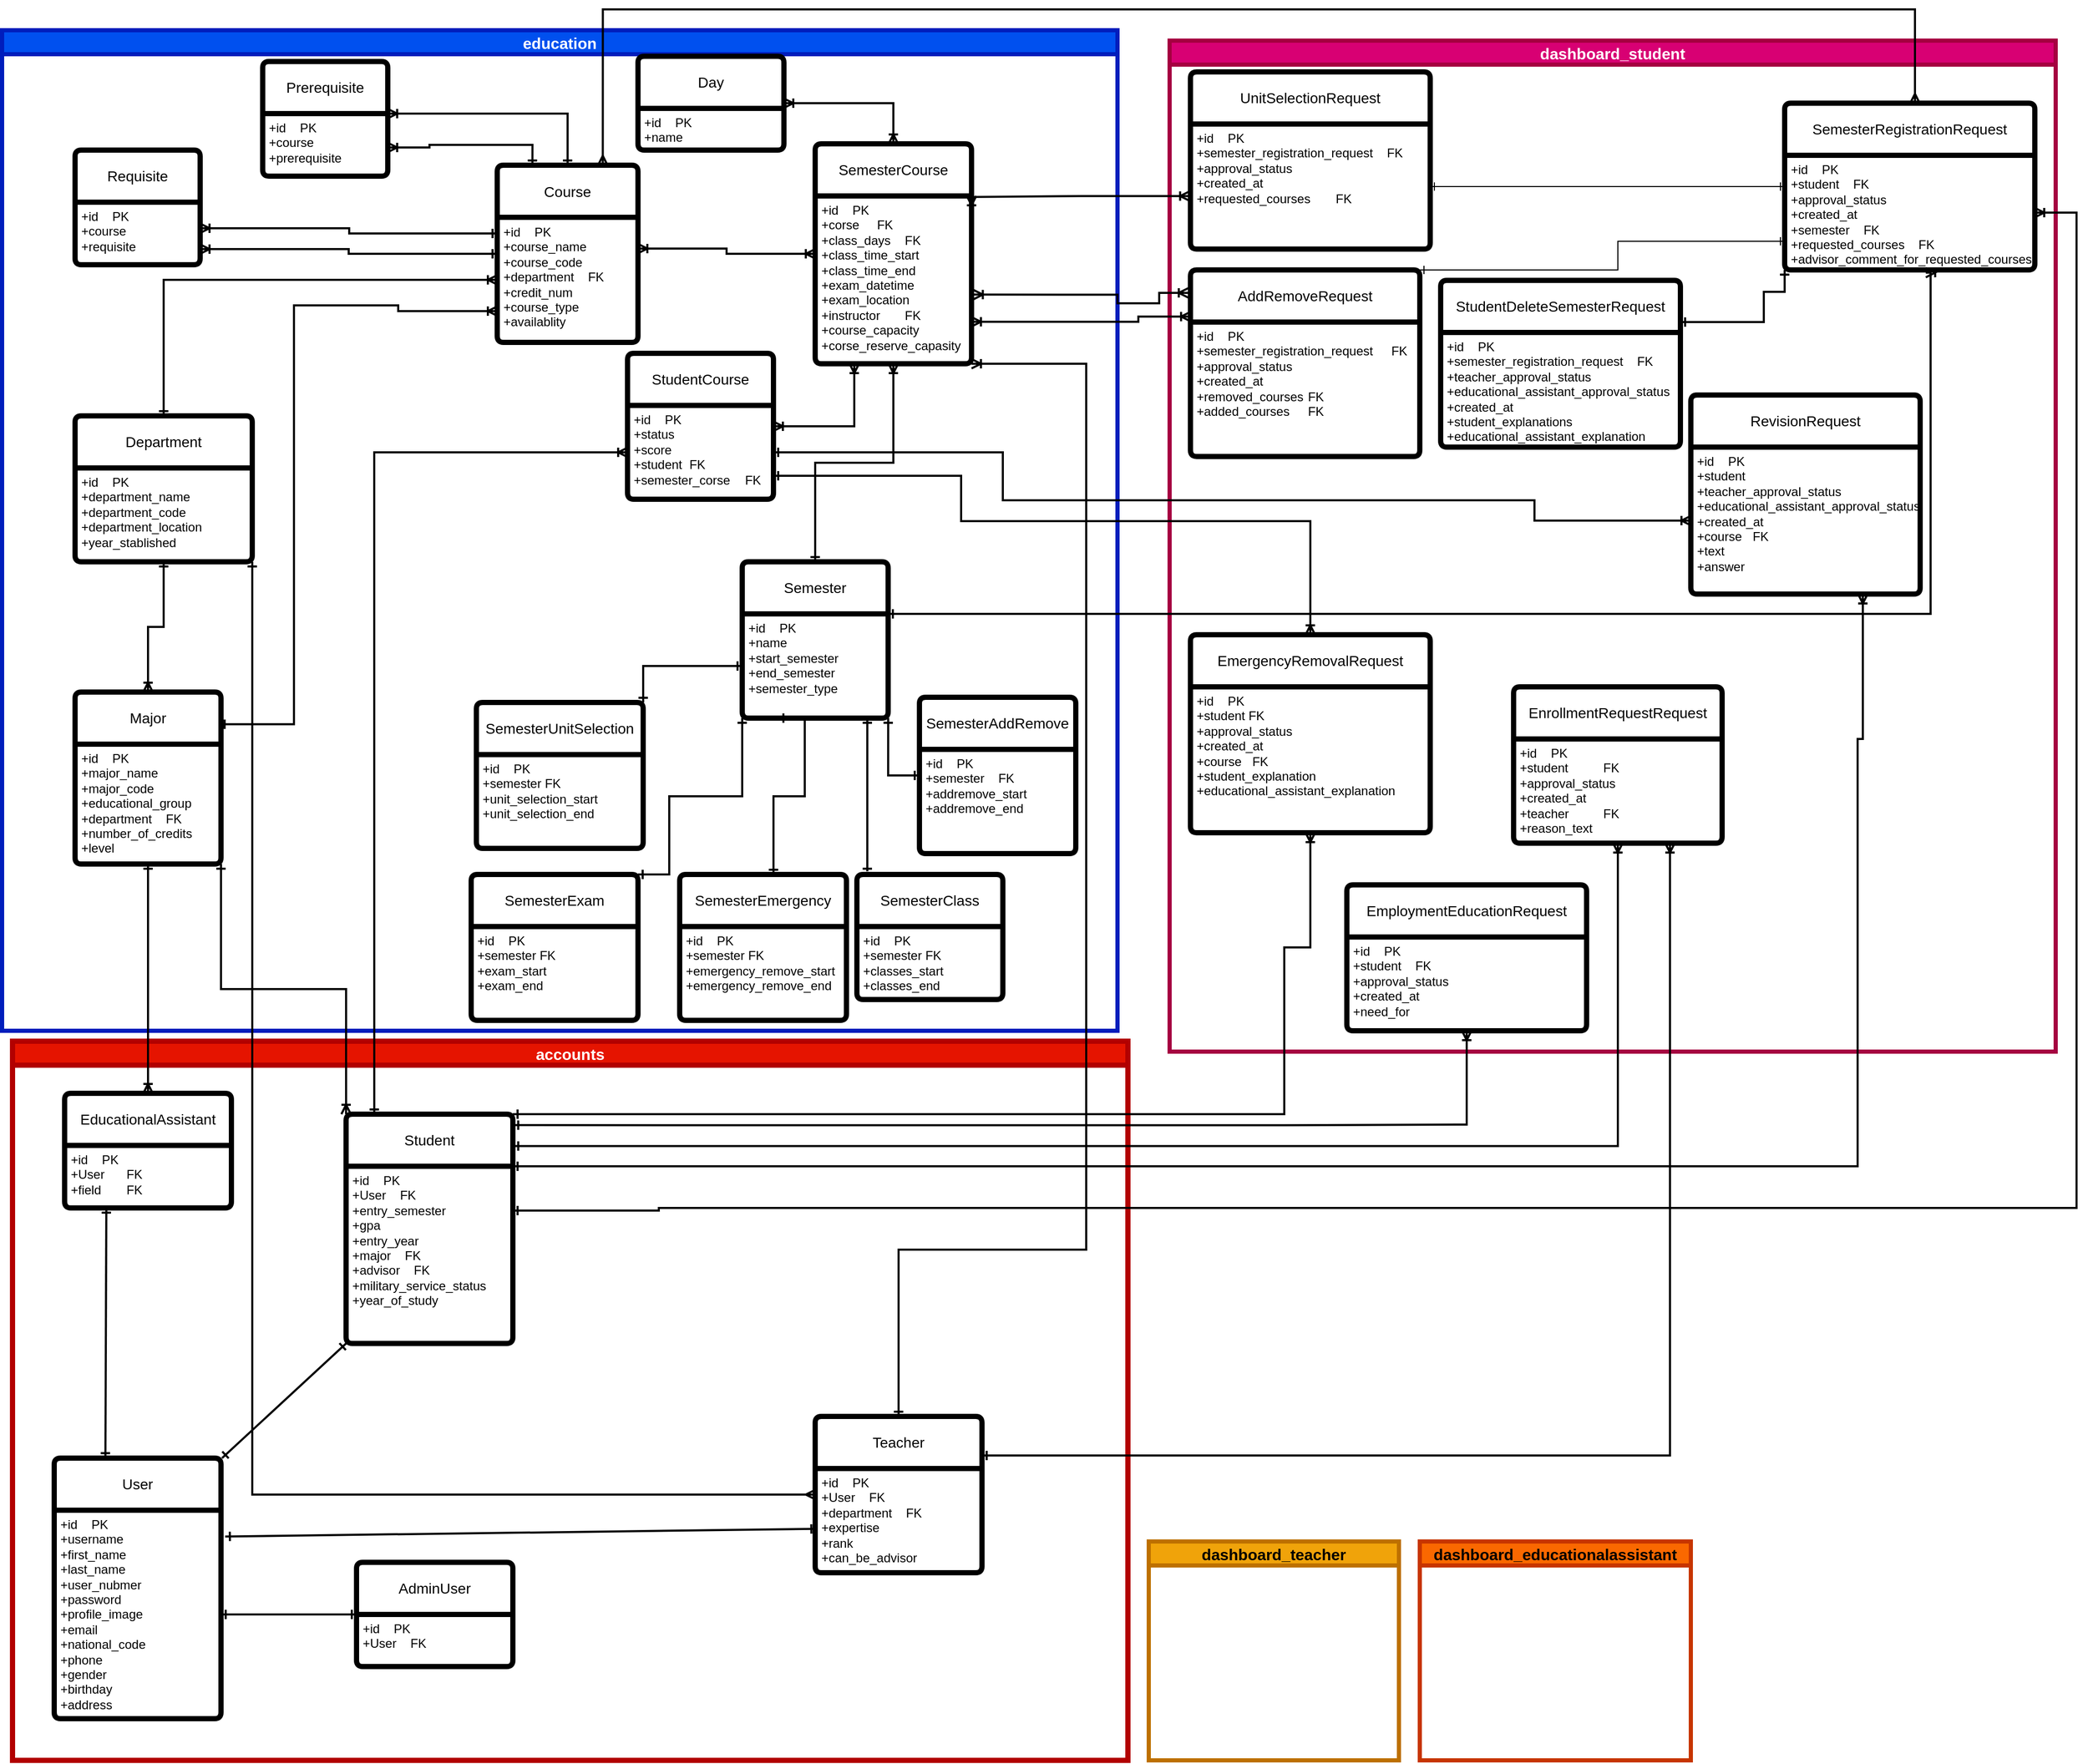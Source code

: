 <mxfile version="21.6.5" type="device">
  <diagram id="R2lEEEUBdFMjLlhIrx00" name="Page-1">
    <mxGraphModel dx="7497" dy="4589" grid="1" gridSize="10" guides="1" tooltips="1" connect="1" arrows="1" fold="1" page="1" pageScale="1" pageWidth="850" pageHeight="1100" math="0" shadow="0" extFonts="Permanent Marker^https://fonts.googleapis.com/css?family=Permanent+Marker">
      <root>
        <mxCell id="0" />
        <mxCell id="1" parent="0" />
        <mxCell id="5oa_fcb0ho_d2O8hQgDl-99" value="education" style="swimlane;whiteSpace=wrap;html=1;fontSize=15;fillColor=#0050ef;fillStyle=solid;glass=0;rounded=0;strokeWidth=4;fontColor=#ffffff;strokeColor=#001DBC;" parent="1" vertex="1">
          <mxGeometry x="-3380" y="-2160" width="1070" height="960" as="geometry" />
        </mxCell>
        <mxCell id="5oa_fcb0ho_d2O8hQgDl-100" value="Major" style="swimlane;childLayout=stackLayout;horizontal=1;startSize=50;horizontalStack=0;rounded=1;fontSize=14;fontStyle=0;strokeWidth=5;resizeParent=0;resizeLast=1;shadow=0;dashed=0;align=center;arcSize=4;whiteSpace=wrap;html=1;" parent="5oa_fcb0ho_d2O8hQgDl-99" vertex="1">
          <mxGeometry x="70" y="635" width="140" height="165" as="geometry" />
        </mxCell>
        <mxCell id="5oa_fcb0ho_d2O8hQgDl-101" value="+id&lt;span style=&quot;&quot;&gt;&lt;span style=&quot;&quot;&gt;&amp;nbsp;&amp;nbsp;&amp;nbsp;&amp;nbsp;&lt;/span&gt;&lt;/span&gt;PK&lt;br&gt;+major_name&lt;br&gt;+major_code&lt;br&gt;+educational_group&lt;br&gt;+department&lt;span style=&quot;&quot;&gt;&lt;span style=&quot;&quot;&gt;&amp;nbsp;&amp;nbsp;&amp;nbsp;&amp;nbsp;&lt;/span&gt;&lt;/span&gt;FK&lt;br&gt;+number_of_credits&lt;br&gt;+level" style="align=left;strokeColor=none;fillColor=none;spacingLeft=4;fontSize=12;verticalAlign=top;resizable=0;rotatable=0;part=1;html=1;" parent="5oa_fcb0ho_d2O8hQgDl-100" vertex="1">
          <mxGeometry y="50" width="140" height="115" as="geometry" />
        </mxCell>
        <mxCell id="5oa_fcb0ho_d2O8hQgDl-102" value="Department" style="swimlane;childLayout=stackLayout;horizontal=1;startSize=50;horizontalStack=0;rounded=1;fontSize=14;fontStyle=0;strokeWidth=5;resizeParent=0;resizeLast=1;shadow=0;dashed=0;align=center;arcSize=4;whiteSpace=wrap;html=1;" parent="5oa_fcb0ho_d2O8hQgDl-99" vertex="1">
          <mxGeometry x="70" y="370" width="170" height="140" as="geometry" />
        </mxCell>
        <mxCell id="5oa_fcb0ho_d2O8hQgDl-103" value="+id&lt;span style=&quot;&quot;&gt;&lt;span style=&quot;&quot;&gt;&amp;nbsp;&amp;nbsp;&amp;nbsp;&amp;nbsp;&lt;/span&gt;&lt;/span&gt;PK&lt;br&gt;+department_name&lt;br&gt;+department_code&lt;br&gt;+department_location&lt;br&gt;+year_stablished" style="align=left;strokeColor=none;fillColor=none;spacingLeft=4;fontSize=12;verticalAlign=top;resizable=0;rotatable=0;part=1;html=1;" parent="5oa_fcb0ho_d2O8hQgDl-102" vertex="1">
          <mxGeometry y="50" width="170" height="90" as="geometry" />
        </mxCell>
        <mxCell id="5oa_fcb0ho_d2O8hQgDl-104" style="edgeStyle=orthogonalEdgeStyle;rounded=0;orthogonalLoop=1;jettySize=auto;html=1;startArrow=ERone;startFill=0;endArrow=ERone;endFill=0;entryX=1;entryY=0;entryDx=0;entryDy=0;strokeWidth=2;" parent="5oa_fcb0ho_d2O8hQgDl-99" source="5oa_fcb0ho_d2O8hQgDl-105" target="5oa_fcb0ho_d2O8hQgDl-115" edge="1">
          <mxGeometry relative="1" as="geometry">
            <Array as="points">
              <mxPoint x="615" y="610" />
            </Array>
          </mxGeometry>
        </mxCell>
        <mxCell id="5oa_fcb0ho_d2O8hQgDl-105" value="Semester" style="swimlane;childLayout=stackLayout;horizontal=1;startSize=50;horizontalStack=0;rounded=1;fontSize=14;fontStyle=0;strokeWidth=5;resizeParent=0;resizeLast=1;shadow=0;dashed=0;align=center;arcSize=4;whiteSpace=wrap;html=1;" parent="5oa_fcb0ho_d2O8hQgDl-99" vertex="1">
          <mxGeometry x="710" y="510" width="140" height="150" as="geometry" />
        </mxCell>
        <mxCell id="5oa_fcb0ho_d2O8hQgDl-106" value="+id&lt;span style=&quot;&quot;&gt;&lt;span style=&quot;&quot;&gt;&amp;nbsp;&amp;nbsp;&amp;nbsp;&amp;nbsp;&lt;/span&gt;&lt;/span&gt;PK&lt;br&gt;+name&lt;br&gt;+start_semester&lt;br&gt;+end_semester&lt;br&gt;+semester_type" style="align=left;strokeColor=none;fillColor=none;spacingLeft=4;fontSize=12;verticalAlign=top;resizable=0;rotatable=0;part=1;html=1;" parent="5oa_fcb0ho_d2O8hQgDl-105" vertex="1">
          <mxGeometry y="50" width="140" height="100" as="geometry" />
        </mxCell>
        <mxCell id="5oa_fcb0ho_d2O8hQgDl-107" value="SemesterAddRemove" style="swimlane;childLayout=stackLayout;horizontal=1;startSize=50;horizontalStack=0;rounded=1;fontSize=14;fontStyle=0;strokeWidth=5;resizeParent=0;resizeLast=1;shadow=0;dashed=0;align=center;arcSize=4;whiteSpace=wrap;html=1;" parent="5oa_fcb0ho_d2O8hQgDl-99" vertex="1">
          <mxGeometry x="880" y="640" width="150" height="150" as="geometry" />
        </mxCell>
        <mxCell id="5oa_fcb0ho_d2O8hQgDl-108" value="+id&lt;span style=&quot;&quot;&gt;&lt;span style=&quot;&quot;&gt;&amp;nbsp;&amp;nbsp;&amp;nbsp;&amp;nbsp;&lt;/span&gt;&lt;/span&gt;PK&lt;br&gt;+semester&lt;span style=&quot;&quot;&gt;&lt;span style=&quot;white-space: pre;&quot;&gt;&amp;nbsp;&amp;nbsp;&amp;nbsp;&amp;nbsp;&lt;/span&gt;&lt;/span&gt;FK&lt;br&gt;+addremove_start&lt;br&gt;+addremove_end" style="align=left;strokeColor=none;fillColor=none;spacingLeft=4;fontSize=12;verticalAlign=top;resizable=0;rotatable=0;part=1;html=1;" parent="5oa_fcb0ho_d2O8hQgDl-107" vertex="1">
          <mxGeometry y="50" width="150" height="100" as="geometry" />
        </mxCell>
        <mxCell id="5oa_fcb0ho_d2O8hQgDl-109" value="SemesterClass" style="swimlane;childLayout=stackLayout;horizontal=1;startSize=50;horizontalStack=0;rounded=1;fontSize=14;fontStyle=0;strokeWidth=5;resizeParent=0;resizeLast=1;shadow=0;dashed=0;align=center;arcSize=4;whiteSpace=wrap;html=1;" parent="5oa_fcb0ho_d2O8hQgDl-99" vertex="1">
          <mxGeometry x="820" y="810" width="140" height="120" as="geometry" />
        </mxCell>
        <mxCell id="5oa_fcb0ho_d2O8hQgDl-110" value="+id&lt;span style=&quot;&quot;&gt;&lt;span style=&quot;&quot;&gt;&amp;nbsp;&amp;nbsp;&amp;nbsp;&amp;nbsp;&lt;/span&gt;&lt;/span&gt;PK&lt;br&gt;+semester&#x9;FK&lt;br&gt;+classes_start&lt;br&gt;+classes_end&lt;br&gt;" style="align=left;strokeColor=none;fillColor=none;spacingLeft=4;fontSize=12;verticalAlign=top;resizable=0;rotatable=0;part=1;html=1;" parent="5oa_fcb0ho_d2O8hQgDl-109" vertex="1">
          <mxGeometry y="50" width="140" height="70" as="geometry" />
        </mxCell>
        <mxCell id="5oa_fcb0ho_d2O8hQgDl-111" value="SemesterEmergency" style="swimlane;childLayout=stackLayout;horizontal=1;startSize=50;horizontalStack=0;rounded=1;fontSize=14;fontStyle=0;strokeWidth=5;resizeParent=0;resizeLast=1;shadow=0;dashed=0;align=center;arcSize=4;whiteSpace=wrap;html=1;" parent="5oa_fcb0ho_d2O8hQgDl-99" vertex="1">
          <mxGeometry x="650" y="810" width="160" height="140" as="geometry" />
        </mxCell>
        <mxCell id="5oa_fcb0ho_d2O8hQgDl-112" value="+id&lt;span style=&quot;&quot;&gt;&lt;span style=&quot;&quot;&gt;&amp;nbsp;&amp;nbsp;&amp;nbsp;&amp;nbsp;&lt;/span&gt;&lt;/span&gt;PK&lt;br&gt;+semester&#x9;FK&lt;br&gt;+emergency_remove_start&lt;br&gt;+emergency_remove_end" style="align=left;strokeColor=none;fillColor=none;spacingLeft=4;fontSize=12;verticalAlign=top;resizable=0;rotatable=0;part=1;html=1;" parent="5oa_fcb0ho_d2O8hQgDl-111" vertex="1">
          <mxGeometry y="50" width="160" height="90" as="geometry" />
        </mxCell>
        <mxCell id="5oa_fcb0ho_d2O8hQgDl-113" value="SemesterExam" style="swimlane;childLayout=stackLayout;horizontal=1;startSize=50;horizontalStack=0;rounded=1;fontSize=14;fontStyle=0;strokeWidth=5;resizeParent=0;resizeLast=1;shadow=0;dashed=0;align=center;arcSize=4;whiteSpace=wrap;html=1;" parent="5oa_fcb0ho_d2O8hQgDl-99" vertex="1">
          <mxGeometry x="450" y="810" width="160" height="140" as="geometry" />
        </mxCell>
        <mxCell id="5oa_fcb0ho_d2O8hQgDl-114" value="+id&lt;span style=&quot;&quot;&gt;&lt;span style=&quot;&quot;&gt;&amp;nbsp;&amp;nbsp;&amp;nbsp;&amp;nbsp;&lt;/span&gt;&lt;/span&gt;PK&lt;br&gt;+semester&#x9;FK&lt;br&gt;+exam_start&lt;br&gt;+exam_end" style="align=left;strokeColor=none;fillColor=none;spacingLeft=4;fontSize=12;verticalAlign=top;resizable=0;rotatable=0;part=1;html=1;" parent="5oa_fcb0ho_d2O8hQgDl-113" vertex="1">
          <mxGeometry y="50" width="160" height="90" as="geometry" />
        </mxCell>
        <mxCell id="5oa_fcb0ho_d2O8hQgDl-115" value="SemesterUnitSelection" style="swimlane;childLayout=stackLayout;horizontal=1;startSize=50;horizontalStack=0;rounded=1;fontSize=14;fontStyle=0;strokeWidth=5;resizeParent=0;resizeLast=1;shadow=0;dashed=0;align=center;arcSize=4;whiteSpace=wrap;html=1;" parent="5oa_fcb0ho_d2O8hQgDl-99" vertex="1">
          <mxGeometry x="455" y="645" width="160" height="140" as="geometry" />
        </mxCell>
        <mxCell id="5oa_fcb0ho_d2O8hQgDl-116" value="+id&lt;span style=&quot;&quot;&gt;&lt;span style=&quot;&quot;&gt;&amp;nbsp;&amp;nbsp;&amp;nbsp;&amp;nbsp;&lt;/span&gt;&lt;/span&gt;PK&lt;br&gt;+semester&#x9;FK&lt;br&gt;+unit_selection_start&lt;br&gt;+unit_selection_end" style="align=left;strokeColor=none;fillColor=none;spacingLeft=4;fontSize=12;verticalAlign=top;resizable=0;rotatable=0;part=1;html=1;" parent="5oa_fcb0ho_d2O8hQgDl-115" vertex="1">
          <mxGeometry y="50" width="160" height="90" as="geometry" />
        </mxCell>
        <mxCell id="5oa_fcb0ho_d2O8hQgDl-117" style="edgeStyle=orthogonalEdgeStyle;rounded=0;orthogonalLoop=1;jettySize=auto;html=1;startArrow=ERone;startFill=0;endArrow=ERone;endFill=0;exitX=0;exitY=1;exitDx=0;exitDy=0;entryX=1;entryY=0;entryDx=0;entryDy=0;strokeWidth=2;" parent="5oa_fcb0ho_d2O8hQgDl-99" source="5oa_fcb0ho_d2O8hQgDl-106" target="5oa_fcb0ho_d2O8hQgDl-113" edge="1">
          <mxGeometry relative="1" as="geometry">
            <mxPoint x="755" y="670" as="sourcePoint" />
            <mxPoint x="660" y="800" as="targetPoint" />
            <Array as="points">
              <mxPoint x="710" y="735" />
              <mxPoint x="640" y="735" />
              <mxPoint x="640" y="810" />
            </Array>
          </mxGeometry>
        </mxCell>
        <mxCell id="5oa_fcb0ho_d2O8hQgDl-118" style="edgeStyle=orthogonalEdgeStyle;rounded=0;orthogonalLoop=1;jettySize=auto;html=1;startArrow=ERone;startFill=0;endArrow=ERone;endFill=0;exitX=0.25;exitY=1;exitDx=0;exitDy=0;strokeWidth=2;" parent="5oa_fcb0ho_d2O8hQgDl-99" source="5oa_fcb0ho_d2O8hQgDl-106" target="5oa_fcb0ho_d2O8hQgDl-111" edge="1">
          <mxGeometry relative="1" as="geometry">
            <mxPoint x="770" y="660" as="sourcePoint" />
            <mxPoint x="730" y="800" as="targetPoint" />
            <Array as="points">
              <mxPoint x="770" y="660" />
              <mxPoint x="770" y="735" />
              <mxPoint x="740" y="735" />
            </Array>
          </mxGeometry>
        </mxCell>
        <mxCell id="5oa_fcb0ho_d2O8hQgDl-119" style="edgeStyle=orthogonalEdgeStyle;rounded=0;orthogonalLoop=1;jettySize=auto;html=1;startArrow=ERone;startFill=0;endArrow=ERone;endFill=0;strokeWidth=2;" parent="5oa_fcb0ho_d2O8hQgDl-99" edge="1">
          <mxGeometry relative="1" as="geometry">
            <mxPoint x="830" y="660" as="sourcePoint" />
            <mxPoint x="830" y="800" as="targetPoint" />
            <Array as="points">
              <mxPoint x="830" y="807" />
            </Array>
          </mxGeometry>
        </mxCell>
        <mxCell id="5oa_fcb0ho_d2O8hQgDl-120" style="edgeStyle=orthogonalEdgeStyle;rounded=0;orthogonalLoop=1;jettySize=auto;html=1;startArrow=ERone;startFill=0;endArrow=ERone;endFill=0;entryX=0;entryY=0.5;entryDx=0;entryDy=0;strokeWidth=2;" parent="5oa_fcb0ho_d2O8hQgDl-99" target="5oa_fcb0ho_d2O8hQgDl-107" edge="1">
          <mxGeometry relative="1" as="geometry">
            <mxPoint x="850.04" y="660" as="sourcePoint" />
            <mxPoint x="850.04" y="800" as="targetPoint" />
            <Array as="points">
              <mxPoint x="850" y="715" />
            </Array>
          </mxGeometry>
        </mxCell>
        <mxCell id="5oa_fcb0ho_d2O8hQgDl-121" value="Course" style="swimlane;childLayout=stackLayout;horizontal=1;startSize=50;horizontalStack=0;rounded=1;fontSize=14;fontStyle=0;strokeWidth=5;resizeParent=0;resizeLast=1;shadow=0;dashed=0;align=center;arcSize=4;whiteSpace=wrap;html=1;" parent="5oa_fcb0ho_d2O8hQgDl-99" vertex="1">
          <mxGeometry x="475" y="129.5" width="135" height="170" as="geometry" />
        </mxCell>
        <mxCell id="5oa_fcb0ho_d2O8hQgDl-122" value="+id&lt;span style=&quot;&quot;&gt;&lt;span style=&quot;&quot;&gt;&amp;nbsp;&amp;nbsp;&amp;nbsp;&amp;nbsp;&lt;/span&gt;&lt;/span&gt;PK&lt;br&gt;+course_name&lt;br&gt;+course_code&lt;br&gt;+department&lt;span style=&quot;&quot;&gt;&lt;span style=&quot;&quot;&gt;&amp;nbsp;&amp;nbsp;&amp;nbsp;&amp;nbsp;&lt;/span&gt;&lt;/span&gt;FK&lt;br&gt;+credit_num&lt;br&gt;+course_type&lt;br&gt;+availablity" style="align=left;strokeColor=none;fillColor=none;spacingLeft=4;fontSize=12;verticalAlign=top;resizable=0;rotatable=0;part=1;html=1;" parent="5oa_fcb0ho_d2O8hQgDl-121" vertex="1">
          <mxGeometry y="50" width="135" height="120" as="geometry" />
        </mxCell>
        <mxCell id="5oa_fcb0ho_d2O8hQgDl-123" value="SemesterCourse" style="swimlane;childLayout=stackLayout;horizontal=1;startSize=50;horizontalStack=0;rounded=1;fontSize=14;fontStyle=0;strokeWidth=5;resizeParent=0;resizeLast=1;shadow=0;dashed=0;align=center;arcSize=4;whiteSpace=wrap;html=1;" parent="5oa_fcb0ho_d2O8hQgDl-99" vertex="1">
          <mxGeometry x="780" y="109" width="150" height="211" as="geometry" />
        </mxCell>
        <mxCell id="5oa_fcb0ho_d2O8hQgDl-124" value="+id&lt;span style=&quot;&quot;&gt;&lt;span style=&quot;&quot;&gt;&amp;nbsp;&amp;nbsp;&amp;nbsp;&amp;nbsp;&lt;/span&gt;&lt;/span&gt;PK&lt;br&gt;+corse&lt;span style=&quot;white-space: pre;&quot;&gt;&#x9;&lt;/span&gt;FK&lt;br&gt;+class_days&lt;span style=&quot;white-space: pre;&quot;&gt;&#x9;&lt;/span&gt;FK&lt;br&gt;+class_time_start&lt;br&gt;+class_time_end&lt;br&gt;+exam_datetime&lt;br&gt;+exam_location&lt;br&gt;+instructor&lt;span style=&quot;white-space: pre;&quot;&gt;&#x9;&lt;/span&gt;FK&lt;br&gt;+course_capacity&lt;br&gt;+corse_reserve_capasity" style="align=left;strokeColor=none;fillColor=none;spacingLeft=4;fontSize=12;verticalAlign=top;resizable=0;rotatable=0;part=1;html=1;" parent="5oa_fcb0ho_d2O8hQgDl-123" vertex="1">
          <mxGeometry y="50" width="150" height="161" as="geometry" />
        </mxCell>
        <mxCell id="5oa_fcb0ho_d2O8hQgDl-125" style="edgeStyle=orthogonalEdgeStyle;rounded=0;orthogonalLoop=1;jettySize=auto;html=1;entryX=0.25;entryY=1;entryDx=0;entryDy=0;strokeWidth=2;startArrow=ERoneToMany;startFill=0;endArrow=ERoneToMany;endFill=0;" parent="5oa_fcb0ho_d2O8hQgDl-99" source="5oa_fcb0ho_d2O8hQgDl-126" target="5oa_fcb0ho_d2O8hQgDl-124" edge="1">
          <mxGeometry relative="1" as="geometry" />
        </mxCell>
        <mxCell id="5oa_fcb0ho_d2O8hQgDl-126" value="StudentCourse" style="swimlane;childLayout=stackLayout;horizontal=1;startSize=50;horizontalStack=0;rounded=1;fontSize=14;fontStyle=0;strokeWidth=5;resizeParent=0;resizeLast=1;shadow=0;dashed=0;align=center;arcSize=4;whiteSpace=wrap;html=1;" parent="5oa_fcb0ho_d2O8hQgDl-99" vertex="1">
          <mxGeometry x="600" y="310" width="140" height="140" as="geometry" />
        </mxCell>
        <mxCell id="5oa_fcb0ho_d2O8hQgDl-127" value="+id&lt;span style=&quot;&quot;&gt;&lt;span style=&quot;&quot;&gt;&amp;nbsp;&amp;nbsp;&amp;nbsp;&amp;nbsp;&lt;/span&gt;&lt;/span&gt;PK&lt;br&gt;+status&lt;br&gt;+score&lt;br&gt;+student&lt;span style=&quot;white-space: pre;&quot;&gt;&#x9;&lt;/span&gt;FK&lt;br&gt;+semester_corse&lt;span style=&quot;white-space: pre;&quot;&gt;&#x9;&lt;/span&gt;FK" style="align=left;strokeColor=none;fillColor=none;spacingLeft=4;fontSize=12;verticalAlign=top;resizable=0;rotatable=0;part=1;html=1;" parent="5oa_fcb0ho_d2O8hQgDl-126" vertex="1">
          <mxGeometry y="50" width="140" height="90" as="geometry" />
        </mxCell>
        <mxCell id="5oa_fcb0ho_d2O8hQgDl-128" style="edgeStyle=orthogonalEdgeStyle;rounded=0;orthogonalLoop=1;jettySize=auto;html=1;entryX=0.5;entryY=0;entryDx=0;entryDy=0;startArrow=ERone;startFill=0;endArrow=ERoneToMany;endFill=0;strokeWidth=2;exitX=0.5;exitY=1;exitDx=0;exitDy=0;" parent="5oa_fcb0ho_d2O8hQgDl-99" source="5oa_fcb0ho_d2O8hQgDl-103" target="5oa_fcb0ho_d2O8hQgDl-100" edge="1">
          <mxGeometry relative="1" as="geometry">
            <mxPoint x="130" y="510" as="sourcePoint" />
          </mxGeometry>
        </mxCell>
        <mxCell id="5oa_fcb0ho_d2O8hQgDl-129" style="edgeStyle=orthogonalEdgeStyle;rounded=0;orthogonalLoop=1;jettySize=auto;html=1;entryX=0;entryY=0.5;entryDx=0;entryDy=0;strokeWidth=2;startArrow=ERoneToMany;startFill=0;endArrow=ERoneToMany;endFill=0;exitX=1;exitY=0.25;exitDx=0;exitDy=0;" parent="5oa_fcb0ho_d2O8hQgDl-99" source="5oa_fcb0ho_d2O8hQgDl-122" target="5oa_fcb0ho_d2O8hQgDl-123" edge="1">
          <mxGeometry relative="1" as="geometry">
            <mxPoint x="655" y="215.5" as="sourcePoint" />
            <mxPoint x="760" y="145.5" as="targetPoint" />
          </mxGeometry>
        </mxCell>
        <mxCell id="5oa_fcb0ho_d2O8hQgDl-130" style="edgeStyle=orthogonalEdgeStyle;rounded=0;orthogonalLoop=1;jettySize=auto;html=1;endArrow=ERone;endFill=0;startArrow=ERoneToMany;startFill=0;strokeWidth=2;" parent="5oa_fcb0ho_d2O8hQgDl-99" source="5oa_fcb0ho_d2O8hQgDl-122" target="5oa_fcb0ho_d2O8hQgDl-102" edge="1">
          <mxGeometry relative="1" as="geometry" />
        </mxCell>
        <mxCell id="5oa_fcb0ho_d2O8hQgDl-131" style="edgeStyle=orthogonalEdgeStyle;rounded=0;orthogonalLoop=1;jettySize=auto;html=1;endArrow=ERone;endFill=0;startArrow=ERoneToMany;startFill=0;strokeWidth=2;entryX=0.5;entryY=0;entryDx=0;entryDy=0;exitX=0.5;exitY=1;exitDx=0;exitDy=0;" parent="5oa_fcb0ho_d2O8hQgDl-99" source="5oa_fcb0ho_d2O8hQgDl-124" target="5oa_fcb0ho_d2O8hQgDl-105" edge="1">
          <mxGeometry relative="1" as="geometry">
            <mxPoint x="1115" y="300.5" as="sourcePoint" />
            <mxPoint x="780" y="464.5" as="targetPoint" />
          </mxGeometry>
        </mxCell>
        <mxCell id="5oa_fcb0ho_d2O8hQgDl-132" style="edgeStyle=orthogonalEdgeStyle;rounded=0;orthogonalLoop=1;jettySize=auto;html=1;endArrow=ERone;endFill=0;startArrow=ERoneToMany;startFill=0;strokeWidth=2;entryX=0.993;entryY=0.187;entryDx=0;entryDy=0;exitX=0;exitY=0.75;exitDx=0;exitDy=0;entryPerimeter=0;" parent="5oa_fcb0ho_d2O8hQgDl-99" source="5oa_fcb0ho_d2O8hQgDl-122" target="5oa_fcb0ho_d2O8hQgDl-100" edge="1">
          <mxGeometry relative="1" as="geometry">
            <mxPoint x="635" y="280.5" as="sourcePoint" />
            <mxPoint x="300" y="434.5" as="targetPoint" />
            <Array as="points">
              <mxPoint x="380" y="269" />
              <mxPoint x="380" y="264" />
              <mxPoint x="280" y="264" />
              <mxPoint x="280" y="666" />
            </Array>
          </mxGeometry>
        </mxCell>
        <mxCell id="5oa_fcb0ho_d2O8hQgDl-133" value="Prerequisite" style="swimlane;childLayout=stackLayout;horizontal=1;startSize=50;horizontalStack=0;rounded=1;fontSize=14;fontStyle=0;strokeWidth=5;resizeParent=0;resizeLast=1;shadow=0;dashed=0;align=center;arcSize=4;whiteSpace=wrap;html=1;" parent="5oa_fcb0ho_d2O8hQgDl-99" vertex="1">
          <mxGeometry x="250" y="30" width="120" height="110" as="geometry" />
        </mxCell>
        <mxCell id="5oa_fcb0ho_d2O8hQgDl-134" value="+id&lt;span style=&quot;&quot;&gt;&lt;span style=&quot;&quot;&gt;&amp;nbsp;&amp;nbsp;&amp;nbsp;&amp;nbsp;&lt;/span&gt;&lt;/span&gt;PK&lt;br&gt;+course&lt;br&gt;+prerequisite" style="align=left;strokeColor=none;fillColor=none;spacingLeft=4;fontSize=12;verticalAlign=top;resizable=0;rotatable=0;part=1;html=1;" parent="5oa_fcb0ho_d2O8hQgDl-133" vertex="1">
          <mxGeometry y="50" width="120" height="60" as="geometry" />
        </mxCell>
        <mxCell id="5oa_fcb0ho_d2O8hQgDl-135" value="Requisite" style="swimlane;childLayout=stackLayout;horizontal=1;startSize=50;horizontalStack=0;rounded=1;fontSize=14;fontStyle=0;strokeWidth=5;resizeParent=0;resizeLast=1;shadow=0;dashed=0;align=center;arcSize=4;whiteSpace=wrap;html=1;" parent="5oa_fcb0ho_d2O8hQgDl-99" vertex="1">
          <mxGeometry x="70" y="115" width="120" height="110" as="geometry" />
        </mxCell>
        <mxCell id="5oa_fcb0ho_d2O8hQgDl-136" value="+id&lt;span style=&quot;&quot;&gt;&lt;span style=&quot;&quot;&gt;&amp;nbsp;&amp;nbsp;&amp;nbsp;&amp;nbsp;&lt;/span&gt;&lt;/span&gt;PK&lt;br&gt;+course&lt;br&gt;+requisite" style="align=left;strokeColor=none;fillColor=none;spacingLeft=4;fontSize=12;verticalAlign=top;resizable=0;rotatable=0;part=1;html=1;" parent="5oa_fcb0ho_d2O8hQgDl-135" vertex="1">
          <mxGeometry y="50" width="120" height="60" as="geometry" />
        </mxCell>
        <mxCell id="5oa_fcb0ho_d2O8hQgDl-137" style="edgeStyle=orthogonalEdgeStyle;rounded=0;orthogonalLoop=1;jettySize=auto;html=1;endArrow=ERone;endFill=0;startArrow=ERoneToMany;startFill=0;strokeWidth=2;entryX=0;entryY=0.5;entryDx=0;entryDy=0;exitX=1;exitY=0.75;exitDx=0;exitDy=0;" parent="5oa_fcb0ho_d2O8hQgDl-99" source="5oa_fcb0ho_d2O8hQgDl-136" target="5oa_fcb0ho_d2O8hQgDl-121" edge="1">
          <mxGeometry relative="1" as="geometry">
            <mxPoint x="430" y="40" as="sourcePoint" />
            <mxPoint x="400" y="310" as="targetPoint" />
          </mxGeometry>
        </mxCell>
        <mxCell id="5oa_fcb0ho_d2O8hQgDl-138" style="edgeStyle=orthogonalEdgeStyle;rounded=0;orthogonalLoop=1;jettySize=auto;html=1;endArrow=ERone;endFill=0;startArrow=ERoneToMany;startFill=0;strokeWidth=2;entryX=0;entryY=0.5;entryDx=0;entryDy=0;exitX=1;exitY=0.75;exitDx=0;exitDy=0;" parent="5oa_fcb0ho_d2O8hQgDl-99" edge="1">
          <mxGeometry relative="1" as="geometry">
            <mxPoint x="190" y="190" as="sourcePoint" />
            <mxPoint x="475" y="195" as="targetPoint" />
            <Array as="points">
              <mxPoint x="333" y="190" />
              <mxPoint x="333" y="195" />
            </Array>
          </mxGeometry>
        </mxCell>
        <mxCell id="5oa_fcb0ho_d2O8hQgDl-139" style="edgeStyle=orthogonalEdgeStyle;rounded=0;orthogonalLoop=1;jettySize=auto;html=1;endArrow=ERone;endFill=0;startArrow=ERoneToMany;startFill=0;strokeWidth=2;entryX=0.25;entryY=0;entryDx=0;entryDy=0;exitX=1;exitY=0.75;exitDx=0;exitDy=0;" parent="5oa_fcb0ho_d2O8hQgDl-99" source="5oa_fcb0ho_d2O8hQgDl-133" target="5oa_fcb0ho_d2O8hQgDl-121" edge="1">
          <mxGeometry relative="1" as="geometry">
            <mxPoint x="410.0" y="112.5" as="sourcePoint" />
            <mxPoint x="548.75" y="140" as="targetPoint" />
            <Array as="points">
              <mxPoint x="410" y="113" />
              <mxPoint x="410" y="110" />
              <mxPoint x="509" y="110" />
            </Array>
          </mxGeometry>
        </mxCell>
        <mxCell id="5oa_fcb0ho_d2O8hQgDl-140" style="edgeStyle=orthogonalEdgeStyle;rounded=0;orthogonalLoop=1;jettySize=auto;html=1;endArrow=ERone;endFill=0;startArrow=ERoneToMany;startFill=0;strokeWidth=2;entryX=0.5;entryY=0;entryDx=0;entryDy=0;exitX=1;exitY=0;exitDx=0;exitDy=0;" parent="5oa_fcb0ho_d2O8hQgDl-99" source="5oa_fcb0ho_d2O8hQgDl-134" target="5oa_fcb0ho_d2O8hQgDl-121" edge="1">
          <mxGeometry relative="1" as="geometry">
            <mxPoint x="315" y="120" as="sourcePoint" />
            <mxPoint x="600" y="125" as="targetPoint" />
            <Array as="points">
              <mxPoint x="543" y="80" />
            </Array>
          </mxGeometry>
        </mxCell>
        <mxCell id="5oa_fcb0ho_d2O8hQgDl-141" value="Day" style="swimlane;childLayout=stackLayout;horizontal=1;startSize=50;horizontalStack=0;rounded=1;fontSize=14;fontStyle=0;strokeWidth=5;resizeParent=0;resizeLast=1;shadow=0;dashed=0;align=center;arcSize=4;whiteSpace=wrap;html=1;" parent="5oa_fcb0ho_d2O8hQgDl-99" vertex="1">
          <mxGeometry x="610" y="25" width="140" height="90" as="geometry" />
        </mxCell>
        <mxCell id="5oa_fcb0ho_d2O8hQgDl-142" value="+id&lt;span style=&quot;&quot;&gt;&lt;span style=&quot;&quot;&gt;&amp;nbsp;&amp;nbsp;&amp;nbsp;&amp;nbsp;&lt;/span&gt;&lt;/span&gt;PK&lt;br&gt;+name" style="align=left;strokeColor=none;fillColor=none;spacingLeft=4;fontSize=12;verticalAlign=top;resizable=0;rotatable=0;part=1;html=1;" parent="5oa_fcb0ho_d2O8hQgDl-141" vertex="1">
          <mxGeometry y="50" width="140" height="40" as="geometry" />
        </mxCell>
        <mxCell id="5oa_fcb0ho_d2O8hQgDl-143" style="edgeStyle=orthogonalEdgeStyle;rounded=0;orthogonalLoop=1;jettySize=auto;html=1;entryX=0.5;entryY=0;entryDx=0;entryDy=0;startArrow=ERoneToMany;startFill=0;endArrow=ERoneToMany;endFill=0;strokeWidth=2;exitX=1;exitY=0.5;exitDx=0;exitDy=0;" parent="5oa_fcb0ho_d2O8hQgDl-99" source="5oa_fcb0ho_d2O8hQgDl-141" target="5oa_fcb0ho_d2O8hQgDl-123" edge="1">
          <mxGeometry relative="1" as="geometry" />
        </mxCell>
        <mxCell id="5oa_fcb0ho_d2O8hQgDl-144" value="dashboard_student" style="swimlane;whiteSpace=wrap;html=1;fontSize=15;fillStyle=solid;glass=0;rounded=0;strokeWidth=4;fillColor=#d80073;fontColor=#ffffff;strokeColor=#A50040;" parent="1" vertex="1">
          <mxGeometry x="-2260" y="-2150" width="850" height="970" as="geometry" />
        </mxCell>
        <mxCell id="5oa_fcb0ho_d2O8hQgDl-145" value="SemesterRegistrationRequest" style="swimlane;childLayout=stackLayout;horizontal=1;startSize=50;horizontalStack=0;rounded=1;fontSize=14;fontStyle=0;strokeWidth=5;resizeParent=0;resizeLast=1;shadow=0;dashed=0;align=center;arcSize=4;whiteSpace=wrap;html=1;" parent="5oa_fcb0ho_d2O8hQgDl-144" vertex="1">
          <mxGeometry x="590" y="60" width="240" height="160" as="geometry" />
        </mxCell>
        <mxCell id="5oa_fcb0ho_d2O8hQgDl-146" value="+id&lt;span style=&quot;&quot;&gt;&lt;span style=&quot;&quot;&gt;&amp;nbsp;&amp;nbsp;&amp;nbsp;&amp;nbsp;&lt;/span&gt;&lt;/span&gt;PK&lt;br&gt;+student&lt;span style=&quot;&quot;&gt;&lt;span style=&quot;&quot;&gt;&amp;nbsp;&amp;nbsp;&amp;nbsp;&amp;nbsp;&lt;/span&gt;&lt;/span&gt;FK&lt;br&gt;+approval_status&lt;br&gt;+created_at&lt;br&gt;+semester&lt;span style=&quot;&quot;&gt;&lt;span style=&quot;&quot;&gt;&amp;nbsp;&amp;nbsp;&amp;nbsp;&amp;nbsp;&lt;/span&gt;&lt;/span&gt;FK&lt;br&gt;+requested_courses&lt;span style=&quot;&quot;&gt;&lt;span style=&quot;&quot;&gt;&amp;nbsp;&amp;nbsp;&amp;nbsp;&amp;nbsp;&lt;/span&gt;&lt;/span&gt;FK&lt;br&gt;+advisor_comment_for_requested_courses" style="align=left;strokeColor=none;fillColor=none;spacingLeft=4;fontSize=12;verticalAlign=top;resizable=0;rotatable=0;part=1;html=1;" parent="5oa_fcb0ho_d2O8hQgDl-145" vertex="1">
          <mxGeometry y="50" width="240" height="110" as="geometry" />
        </mxCell>
        <mxCell id="5oa_fcb0ho_d2O8hQgDl-147" value="UnitSelectionRequest" style="swimlane;childLayout=stackLayout;horizontal=1;startSize=50;horizontalStack=0;rounded=1;fontSize=14;fontStyle=0;strokeWidth=5;resizeParent=0;resizeLast=1;shadow=0;dashed=0;align=center;arcSize=4;whiteSpace=wrap;html=1;" parent="5oa_fcb0ho_d2O8hQgDl-144" vertex="1">
          <mxGeometry x="20" y="30" width="230" height="170" as="geometry" />
        </mxCell>
        <mxCell id="5oa_fcb0ho_d2O8hQgDl-148" value="+id&lt;span style=&quot;&quot;&gt;&lt;span style=&quot;&quot;&gt;&amp;nbsp;&amp;nbsp;&amp;nbsp;&amp;nbsp;&lt;/span&gt;&lt;/span&gt;PK&lt;br&gt;+semester_registration_request&lt;span style=&quot;&quot;&gt;&lt;span style=&quot;&quot;&gt;&amp;nbsp;&amp;nbsp;&amp;nbsp;&amp;nbsp;&lt;/span&gt;&lt;/span&gt;FK&lt;br&gt;+approval_status&lt;br&gt;+created_at&lt;br&gt;+requested_courses&lt;span style=&quot;white-space: pre;&quot;&gt;&#x9;&lt;/span&gt;FK" style="align=left;strokeColor=none;fillColor=none;spacingLeft=4;fontSize=12;verticalAlign=top;resizable=0;rotatable=0;part=1;html=1;" parent="5oa_fcb0ho_d2O8hQgDl-147" vertex="1">
          <mxGeometry y="50" width="230" height="120" as="geometry" />
        </mxCell>
        <mxCell id="5oa_fcb0ho_d2O8hQgDl-149" value="RevisionRequest" style="swimlane;childLayout=stackLayout;horizontal=1;startSize=50;horizontalStack=0;rounded=1;fontSize=14;fontStyle=0;strokeWidth=5;resizeParent=0;resizeLast=1;shadow=0;dashed=0;align=center;arcSize=4;whiteSpace=wrap;html=1;" parent="5oa_fcb0ho_d2O8hQgDl-144" vertex="1">
          <mxGeometry x="500" y="340" width="220" height="191" as="geometry" />
        </mxCell>
        <mxCell id="5oa_fcb0ho_d2O8hQgDl-150" value="+id&lt;span style=&quot;&quot;&gt;&lt;span style=&quot;&quot;&gt;&amp;nbsp;&amp;nbsp;&amp;nbsp;&amp;nbsp;&lt;/span&gt;&lt;/span&gt;PK&lt;br&gt;+student&lt;br&gt;+teacher_approval_status&lt;br&gt;+educational_assistant_approval_status&lt;br&gt;+created_at&lt;br&gt;+course&lt;span style=&quot;white-space: pre;&quot;&gt;&#x9;&lt;/span&gt;FK&lt;br&gt;+text&lt;br&gt;+answer" style="align=left;strokeColor=none;fillColor=none;spacingLeft=4;fontSize=12;verticalAlign=top;resizable=0;rotatable=0;part=1;html=1;" parent="5oa_fcb0ho_d2O8hQgDl-149" vertex="1">
          <mxGeometry y="50" width="220" height="141" as="geometry" />
        </mxCell>
        <mxCell id="5oa_fcb0ho_d2O8hQgDl-151" value="AddRemoveRequest" style="swimlane;childLayout=stackLayout;horizontal=1;startSize=50;horizontalStack=0;rounded=1;fontSize=14;fontStyle=0;strokeWidth=5;resizeParent=0;resizeLast=1;shadow=0;dashed=0;align=center;arcSize=4;whiteSpace=wrap;html=1;" parent="5oa_fcb0ho_d2O8hQgDl-144" vertex="1">
          <mxGeometry x="20" y="220" width="220" height="179" as="geometry" />
        </mxCell>
        <mxCell id="5oa_fcb0ho_d2O8hQgDl-152" value="+id&lt;span style=&quot;&quot;&gt;&lt;span style=&quot;&quot;&gt;&amp;nbsp;&amp;nbsp;&amp;nbsp;&amp;nbsp;&lt;/span&gt;&lt;/span&gt;PK&lt;br&gt;+semester_registration_request&lt;span style=&quot;white-space: pre;&quot;&gt;&#x9;&lt;/span&gt;FK&lt;br&gt;+approval_status&lt;br&gt;+created_at&lt;br&gt;+removed_courses&lt;span style=&quot;white-space: pre;&quot;&gt;&#x9;&lt;/span&gt;FK&lt;br&gt;+added_courses&lt;span style=&quot;white-space: pre;&quot;&gt;&#x9;&lt;/span&gt;FK" style="align=left;strokeColor=none;fillColor=none;spacingLeft=4;fontSize=12;verticalAlign=top;resizable=0;rotatable=0;part=1;html=1;" parent="5oa_fcb0ho_d2O8hQgDl-151" vertex="1">
          <mxGeometry y="50" width="220" height="129" as="geometry" />
        </mxCell>
        <mxCell id="5oa_fcb0ho_d2O8hQgDl-153" value="EmergencyRemovalRequest" style="swimlane;childLayout=stackLayout;horizontal=1;startSize=50;horizontalStack=0;rounded=1;fontSize=14;fontStyle=0;strokeWidth=5;resizeParent=0;resizeLast=1;shadow=0;dashed=0;align=center;arcSize=4;whiteSpace=wrap;html=1;" parent="5oa_fcb0ho_d2O8hQgDl-144" vertex="1">
          <mxGeometry x="20" y="570" width="230" height="190" as="geometry" />
        </mxCell>
        <mxCell id="5oa_fcb0ho_d2O8hQgDl-154" value="+id&lt;span style=&quot;&quot;&gt;&lt;span style=&quot;&quot;&gt;&amp;nbsp;&amp;nbsp;&amp;nbsp;&amp;nbsp;&lt;/span&gt;&lt;/span&gt;PK&lt;br&gt;+student FK&lt;br&gt;+approval_status&lt;br&gt;+created_at&lt;br&gt;+course&lt;span style=&quot;white-space: pre;&quot;&gt;&#x9;&lt;/span&gt;FK&lt;br&gt;+student_explanation&lt;br&gt;+educational_assistant_explanation" style="align=left;strokeColor=none;fillColor=none;spacingLeft=4;fontSize=12;verticalAlign=top;resizable=0;rotatable=0;part=1;html=1;" parent="5oa_fcb0ho_d2O8hQgDl-153" vertex="1">
          <mxGeometry y="50" width="230" height="140" as="geometry" />
        </mxCell>
        <mxCell id="5oa_fcb0ho_d2O8hQgDl-155" value="StudentDeleteSemesterRequest" style="swimlane;childLayout=stackLayout;horizontal=1;startSize=50;horizontalStack=0;rounded=1;fontSize=14;fontStyle=0;strokeWidth=5;resizeParent=0;resizeLast=1;shadow=0;dashed=0;align=center;arcSize=4;whiteSpace=wrap;html=1;" parent="5oa_fcb0ho_d2O8hQgDl-144" vertex="1">
          <mxGeometry x="260" y="230" width="230" height="160" as="geometry" />
        </mxCell>
        <mxCell id="5oa_fcb0ho_d2O8hQgDl-156" value="+id&lt;span style=&quot;&quot;&gt;&lt;span style=&quot;&quot;&gt;&amp;nbsp;&amp;nbsp;&amp;nbsp;&amp;nbsp;&lt;/span&gt;&lt;/span&gt;PK&lt;br&gt;+semester_registration_request&lt;span style=&quot;&quot;&gt;&lt;span style=&quot;&quot;&gt;&amp;nbsp;&amp;nbsp;&amp;nbsp;&amp;nbsp;&lt;/span&gt;&lt;/span&gt;FK&lt;br&gt;+teacher_approval_status&lt;br&gt;+educational_assistant_approval_status&lt;br&gt;+created_at&lt;br&gt;+student_explanations&lt;br&gt;+educational_assistant_explanation" style="align=left;strokeColor=none;fillColor=none;spacingLeft=4;fontSize=12;verticalAlign=top;resizable=0;rotatable=0;part=1;html=1;" parent="5oa_fcb0ho_d2O8hQgDl-155" vertex="1">
          <mxGeometry y="50" width="230" height="110" as="geometry" />
        </mxCell>
        <mxCell id="5oa_fcb0ho_d2O8hQgDl-157" value="EnrollmentRequestRequest" style="swimlane;childLayout=stackLayout;horizontal=1;startSize=50;horizontalStack=0;rounded=1;fontSize=14;fontStyle=0;strokeWidth=5;resizeParent=0;resizeLast=1;shadow=0;dashed=0;align=center;arcSize=4;whiteSpace=wrap;html=1;" parent="5oa_fcb0ho_d2O8hQgDl-144" vertex="1">
          <mxGeometry x="330" y="620" width="200" height="150" as="geometry" />
        </mxCell>
        <mxCell id="5oa_fcb0ho_d2O8hQgDl-158" value="+id&lt;span style=&quot;&quot;&gt;&lt;span style=&quot;&quot;&gt;&amp;nbsp;&amp;nbsp;&amp;nbsp;&amp;nbsp;&lt;/span&gt;&lt;/span&gt;PK&lt;br&gt;+student&lt;span style=&quot;white-space: pre;&quot;&gt;&#x9;&lt;/span&gt;&lt;span style=&quot;white-space: pre;&quot;&gt;&#x9;&lt;/span&gt;FK&lt;br&gt;+approval_status&lt;br&gt;+created_at&lt;br&gt;+teacher&lt;span style=&quot;white-space: pre;&quot;&gt;&#x9;&lt;/span&gt;&lt;span style=&quot;white-space: pre;&quot;&gt;&#x9;&lt;/span&gt;FK&lt;br&gt;+reason_text" style="align=left;strokeColor=none;fillColor=none;spacingLeft=4;fontSize=12;verticalAlign=top;resizable=0;rotatable=0;part=1;html=1;" parent="5oa_fcb0ho_d2O8hQgDl-157" vertex="1">
          <mxGeometry y="50" width="200" height="100" as="geometry" />
        </mxCell>
        <mxCell id="5oa_fcb0ho_d2O8hQgDl-159" style="edgeStyle=orthogonalEdgeStyle;rounded=0;orthogonalLoop=1;jettySize=auto;html=1;entryX=1;entryY=0.5;entryDx=0;entryDy=0;startArrow=ERone;startFill=0;endArrow=ERone;endFill=0;" parent="5oa_fcb0ho_d2O8hQgDl-144" source="5oa_fcb0ho_d2O8hQgDl-146" target="5oa_fcb0ho_d2O8hQgDl-148" edge="1">
          <mxGeometry relative="1" as="geometry">
            <Array as="points">
              <mxPoint x="340" y="140" />
              <mxPoint x="340" y="140" />
            </Array>
          </mxGeometry>
        </mxCell>
        <mxCell id="5oa_fcb0ho_d2O8hQgDl-160" style="edgeStyle=orthogonalEdgeStyle;rounded=0;orthogonalLoop=1;jettySize=auto;html=1;startArrow=ERone;startFill=0;endArrow=ERone;endFill=0;exitX=0;exitY=0.75;exitDx=0;exitDy=0;entryX=1;entryY=0;entryDx=0;entryDy=0;" parent="5oa_fcb0ho_d2O8hQgDl-144" source="5oa_fcb0ho_d2O8hQgDl-146" target="5oa_fcb0ho_d2O8hQgDl-151" edge="1">
          <mxGeometry relative="1" as="geometry">
            <mxPoint x="610" y="210" as="sourcePoint" />
            <mxPoint x="220" y="280" as="targetPoint" />
            <Array as="points">
              <mxPoint x="430" y="193" />
              <mxPoint x="430" y="220" />
            </Array>
          </mxGeometry>
        </mxCell>
        <mxCell id="5oa_fcb0ho_d2O8hQgDl-161" style="edgeStyle=orthogonalEdgeStyle;rounded=0;orthogonalLoop=1;jettySize=auto;html=1;startArrow=ERone;startFill=0;endArrow=ERone;endFill=0;exitX=0;exitY=1;exitDx=0;exitDy=0;entryX=1;entryY=0.25;entryDx=0;entryDy=0;strokeWidth=2;" parent="5oa_fcb0ho_d2O8hQgDl-144" source="5oa_fcb0ho_d2O8hQgDl-146" target="5oa_fcb0ho_d2O8hQgDl-155" edge="1">
          <mxGeometry relative="1" as="geometry">
            <mxPoint x="600" y="240.5" as="sourcePoint" />
            <mxPoint x="220" y="267.5" as="targetPoint" />
            <Array as="points">
              <mxPoint x="590" y="241" />
              <mxPoint x="570" y="241" />
              <mxPoint x="570" y="270" />
            </Array>
          </mxGeometry>
        </mxCell>
        <mxCell id="5oa_fcb0ho_d2O8hQgDl-162" value="EmploymentEducationRequest" style="swimlane;childLayout=stackLayout;horizontal=1;startSize=50;horizontalStack=0;rounded=1;fontSize=14;fontStyle=0;strokeWidth=5;resizeParent=0;resizeLast=1;shadow=0;dashed=0;align=center;arcSize=4;whiteSpace=wrap;html=1;" parent="5oa_fcb0ho_d2O8hQgDl-144" vertex="1">
          <mxGeometry x="170" y="810" width="230" height="140" as="geometry" />
        </mxCell>
        <mxCell id="5oa_fcb0ho_d2O8hQgDl-163" value="+id&lt;span style=&quot;&quot;&gt;&lt;span style=&quot;&quot;&gt;&amp;nbsp;&amp;nbsp;&amp;nbsp;&amp;nbsp;&lt;/span&gt;&lt;/span&gt;PK&lt;br&gt;+student&lt;span style=&quot;&quot;&gt;&lt;span style=&quot;white-space: pre;&quot;&gt;&amp;nbsp;&amp;nbsp;&amp;nbsp;&amp;nbsp;&lt;/span&gt;&lt;/span&gt;FK&lt;br&gt;+approval_status&lt;br&gt;+created_at&lt;br&gt;+need_for" style="align=left;strokeColor=none;fillColor=none;spacingLeft=4;fontSize=12;verticalAlign=top;resizable=0;rotatable=0;part=1;html=1;" parent="5oa_fcb0ho_d2O8hQgDl-162" vertex="1">
          <mxGeometry y="50" width="230" height="90" as="geometry" />
        </mxCell>
        <mxCell id="5oa_fcb0ho_d2O8hQgDl-164" value="accounts" style="swimlane;whiteSpace=wrap;html=1;fontSize=15;fillColor=#e51400;fillStyle=solid;glass=0;rounded=0;strokeWidth=5;fontColor=#ffffff;strokeColor=#B20000;" parent="1" vertex="1">
          <mxGeometry x="-3370" y="-1190" width="1070" height="690" as="geometry" />
        </mxCell>
        <mxCell id="5oa_fcb0ho_d2O8hQgDl-165" value="User" style="swimlane;childLayout=stackLayout;horizontal=1;startSize=50;horizontalStack=0;rounded=1;fontSize=14;fontStyle=0;strokeWidth=5;resizeParent=0;resizeLast=1;shadow=0;dashed=0;align=center;arcSize=4;whiteSpace=wrap;html=1;" parent="5oa_fcb0ho_d2O8hQgDl-164" vertex="1">
          <mxGeometry x="40" y="400" width="160" height="250" as="geometry" />
        </mxCell>
        <mxCell id="5oa_fcb0ho_d2O8hQgDl-166" value="+id&lt;span style=&quot;&quot;&gt;&lt;span style=&quot;&quot;&gt;&amp;nbsp;&amp;nbsp;&amp;nbsp;&amp;nbsp;&lt;/span&gt;&lt;/span&gt;PK&lt;br&gt;+username&lt;br&gt;+first_name&lt;br&gt;+last_name&lt;br&gt;+user_nubmer&lt;br&gt;+password&lt;br&gt;+profile_image&lt;br&gt;+email&lt;br&gt;+national_code&lt;br&gt;+phone&lt;br&gt;+gender&lt;br&gt;+birthday&lt;br&gt;+address" style="align=left;strokeColor=none;fillColor=none;spacingLeft=4;fontSize=12;verticalAlign=top;resizable=0;rotatable=0;part=1;html=1;" parent="5oa_fcb0ho_d2O8hQgDl-165" vertex="1">
          <mxGeometry y="50" width="160" height="200" as="geometry" />
        </mxCell>
        <mxCell id="5oa_fcb0ho_d2O8hQgDl-167" value="Teacher" style="swimlane;childLayout=stackLayout;horizontal=1;startSize=50;horizontalStack=0;rounded=1;fontSize=14;fontStyle=0;strokeWidth=5;resizeParent=0;resizeLast=1;shadow=0;dashed=0;align=center;arcSize=4;whiteSpace=wrap;html=1;" parent="5oa_fcb0ho_d2O8hQgDl-164" vertex="1">
          <mxGeometry x="770" y="360" width="160" height="150" as="geometry" />
        </mxCell>
        <mxCell id="5oa_fcb0ho_d2O8hQgDl-168" value="+id&lt;span style=&quot;&quot;&gt;&lt;span style=&quot;&quot;&gt;&amp;nbsp;&amp;nbsp;&amp;nbsp;&amp;nbsp;&lt;/span&gt;&lt;/span&gt;PK&lt;br&gt;+User&lt;span style=&quot;&quot;&gt;&lt;span style=&quot;white-space: pre;&quot;&gt;&amp;nbsp;&amp;nbsp;&amp;nbsp;&amp;nbsp;&lt;/span&gt;&lt;/span&gt;FK&lt;br&gt;+department&lt;span style=&quot;&quot;&gt;&lt;span style=&quot;white-space: pre;&quot;&gt;&amp;nbsp;&amp;nbsp;&amp;nbsp;&amp;nbsp;&lt;/span&gt;&lt;/span&gt;FK&lt;br&gt;+expertise&lt;br&gt;+rank&lt;br&gt;+can_be_advisor" style="align=left;strokeColor=none;fillColor=none;spacingLeft=4;fontSize=12;verticalAlign=top;resizable=0;rotatable=0;part=1;html=1;" parent="5oa_fcb0ho_d2O8hQgDl-167" vertex="1">
          <mxGeometry y="50" width="160" height="100" as="geometry" />
        </mxCell>
        <mxCell id="5oa_fcb0ho_d2O8hQgDl-169" value="EducationalAssistant" style="swimlane;childLayout=stackLayout;horizontal=1;startSize=50;horizontalStack=0;rounded=1;fontSize=14;fontStyle=0;strokeWidth=5;resizeParent=0;resizeLast=1;shadow=0;dashed=0;align=center;arcSize=4;whiteSpace=wrap;html=1;" parent="5oa_fcb0ho_d2O8hQgDl-164" vertex="1">
          <mxGeometry x="50" y="50" width="160" height="110" as="geometry" />
        </mxCell>
        <mxCell id="5oa_fcb0ho_d2O8hQgDl-170" value="+id&lt;span style=&quot;&quot;&gt;&lt;span style=&quot;&quot;&gt;&amp;nbsp;&amp;nbsp;&amp;nbsp;&amp;nbsp;&lt;/span&gt;&lt;/span&gt;PK&lt;br&gt;+User&lt;span style=&quot;white-space: pre;&quot;&gt;&#x9;&lt;/span&gt;FK&lt;br&gt;+field&lt;span style=&quot;white-space: pre;&quot;&gt;&#x9;&lt;/span&gt;FK" style="align=left;strokeColor=none;fillColor=none;spacingLeft=4;fontSize=12;verticalAlign=top;resizable=0;rotatable=0;part=1;html=1;" parent="5oa_fcb0ho_d2O8hQgDl-169" vertex="1">
          <mxGeometry y="50" width="160" height="60" as="geometry" />
        </mxCell>
        <mxCell id="5oa_fcb0ho_d2O8hQgDl-171" value="Student" style="swimlane;childLayout=stackLayout;horizontal=1;startSize=50;horizontalStack=0;rounded=1;fontSize=14;fontStyle=0;strokeWidth=5;resizeParent=0;resizeLast=1;shadow=0;dashed=0;align=center;arcSize=4;whiteSpace=wrap;html=1;" parent="5oa_fcb0ho_d2O8hQgDl-164" vertex="1">
          <mxGeometry x="320" y="70" width="160" height="220" as="geometry" />
        </mxCell>
        <mxCell id="5oa_fcb0ho_d2O8hQgDl-172" value="+id&lt;span style=&quot;&quot;&gt;&lt;span style=&quot;&quot;&gt;&amp;nbsp;&amp;nbsp;&amp;nbsp;&amp;nbsp;&lt;/span&gt;&lt;/span&gt;PK&lt;br&gt;+User&lt;span style=&quot;&quot;&gt;&lt;span style=&quot;&quot;&gt;&amp;nbsp;&amp;nbsp;&amp;nbsp;&amp;nbsp;&lt;/span&gt;&lt;/span&gt;FK&lt;br&gt;+entry_semester&lt;br&gt;+gpa&lt;br&gt;+entry_year&lt;br&gt;+major&lt;span style=&quot;&quot;&gt;&lt;span style=&quot;&quot;&gt;&amp;nbsp;&amp;nbsp;&amp;nbsp;&amp;nbsp;&lt;/span&gt;&lt;/span&gt;FK&lt;br&gt;+advisor&lt;span style=&quot;&quot;&gt;&lt;span style=&quot;&quot;&gt;&amp;nbsp;&amp;nbsp;&amp;nbsp;&amp;nbsp;&lt;/span&gt;&lt;/span&gt;FK&lt;br&gt;+military_service_status&lt;br&gt;+year_of_study" style="align=left;strokeColor=none;fillColor=none;spacingLeft=4;fontSize=12;verticalAlign=top;resizable=0;rotatable=0;part=1;html=1;" parent="5oa_fcb0ho_d2O8hQgDl-171" vertex="1">
          <mxGeometry y="50" width="160" height="170" as="geometry" />
        </mxCell>
        <mxCell id="5oa_fcb0ho_d2O8hQgDl-173" value="AdminUser" style="swimlane;childLayout=stackLayout;horizontal=1;startSize=50;horizontalStack=0;rounded=1;fontSize=14;fontStyle=0;strokeWidth=5;resizeParent=0;resizeLast=1;shadow=0;dashed=0;align=center;arcSize=4;whiteSpace=wrap;html=1;" parent="5oa_fcb0ho_d2O8hQgDl-164" vertex="1">
          <mxGeometry x="330" y="500" width="150" height="100" as="geometry" />
        </mxCell>
        <mxCell id="5oa_fcb0ho_d2O8hQgDl-174" value="+id&lt;span style=&quot;&quot;&gt;&lt;span style=&quot;&quot;&gt;&amp;nbsp;&amp;nbsp;&amp;nbsp;&amp;nbsp;&lt;/span&gt;&lt;/span&gt;PK&lt;br&gt;+User&lt;span style=&quot;&quot;&gt;&lt;span style=&quot;white-space: pre;&quot;&gt;&amp;nbsp;&amp;nbsp;&amp;nbsp;&amp;nbsp;&lt;/span&gt;&lt;/span&gt;FK&lt;br&gt;" style="align=left;strokeColor=none;fillColor=none;spacingLeft=4;fontSize=12;verticalAlign=top;resizable=0;rotatable=0;part=1;html=1;" parent="5oa_fcb0ho_d2O8hQgDl-173" vertex="1">
          <mxGeometry y="50" width="150" height="50" as="geometry" />
        </mxCell>
        <mxCell id="5oa_fcb0ho_d2O8hQgDl-175" style="rounded=0;orthogonalLoop=1;jettySize=auto;html=1;exitX=0;exitY=0;exitDx=0;exitDy=0;startArrow=ERone;startFill=0;endArrow=ERone;endFill=0;strokeWidth=2;" parent="5oa_fcb0ho_d2O8hQgDl-164" source="5oa_fcb0ho_d2O8hQgDl-174" target="5oa_fcb0ho_d2O8hQgDl-166" edge="1">
          <mxGeometry relative="1" as="geometry" />
        </mxCell>
        <mxCell id="5oa_fcb0ho_d2O8hQgDl-176" style="rounded=0;orthogonalLoop=1;jettySize=auto;html=1;exitX=0.307;exitY=-0.001;exitDx=0;exitDy=0;startArrow=ERone;startFill=0;endArrow=ERone;endFill=0;entryX=0.25;entryY=1;entryDx=0;entryDy=0;exitPerimeter=0;strokeWidth=2;" parent="5oa_fcb0ho_d2O8hQgDl-164" source="5oa_fcb0ho_d2O8hQgDl-165" target="5oa_fcb0ho_d2O8hQgDl-170" edge="1">
          <mxGeometry relative="1" as="geometry">
            <mxPoint x="330" y="260" as="sourcePoint" />
            <mxPoint x="200" y="260" as="targetPoint" />
          </mxGeometry>
        </mxCell>
        <mxCell id="5oa_fcb0ho_d2O8hQgDl-177" style="rounded=0;orthogonalLoop=1;jettySize=auto;html=1;startArrow=ERone;startFill=0;endArrow=ERone;endFill=0;entryX=0;entryY=1;entryDx=0;entryDy=0;strokeWidth=2;" parent="5oa_fcb0ho_d2O8hQgDl-164" target="5oa_fcb0ho_d2O8hQgDl-172" edge="1">
          <mxGeometry relative="1" as="geometry">
            <mxPoint x="201" y="400" as="sourcePoint" />
            <mxPoint x="200.88" y="160" as="targetPoint" />
          </mxGeometry>
        </mxCell>
        <mxCell id="5oa_fcb0ho_d2O8hQgDl-178" style="rounded=0;orthogonalLoop=1;jettySize=auto;html=1;startArrow=ERone;startFill=0;endArrow=ERone;endFill=0;entryX=0.005;entryY=0.579;entryDx=0;entryDy=0;exitX=1.025;exitY=0.126;exitDx=0;exitDy=0;exitPerimeter=0;entryPerimeter=0;strokeWidth=2;" parent="5oa_fcb0ho_d2O8hQgDl-164" source="5oa_fcb0ho_d2O8hQgDl-166" target="5oa_fcb0ho_d2O8hQgDl-168" edge="1">
          <mxGeometry relative="1" as="geometry">
            <mxPoint x="200" y="450" as="sourcePoint" />
            <mxPoint x="389" y="380" as="targetPoint" />
          </mxGeometry>
        </mxCell>
        <mxCell id="5oa_fcb0ho_d2O8hQgDl-179" value="dashboard_teacher" style="swimlane;whiteSpace=wrap;html=1;fontSize=15;fillColor=#f0a30a;fillStyle=solid;glass=0;rounded=0;strokeWidth=4;fontColor=#000000;strokeColor=#BD7000;" parent="1" vertex="1">
          <mxGeometry x="-2280" y="-710" width="240" height="210" as="geometry" />
        </mxCell>
        <mxCell id="5oa_fcb0ho_d2O8hQgDl-180" value="dashboard_educationalassistant" style="swimlane;whiteSpace=wrap;html=1;fontSize=15;fillColor=#fa6800;fillStyle=solid;glass=0;rounded=0;shadow=0;strokeWidth=4;fontColor=#000000;strokeColor=#C73500;" parent="1" vertex="1">
          <mxGeometry x="-2020" y="-710" width="260" height="210" as="geometry" />
        </mxCell>
        <mxCell id="5oa_fcb0ho_d2O8hQgDl-181" style="edgeStyle=orthogonalEdgeStyle;rounded=0;orthogonalLoop=1;jettySize=auto;html=1;startArrow=ERone;startFill=0;endArrow=ERoneToMany;endFill=0;strokeWidth=2;exitX=1;exitY=1;exitDx=0;exitDy=0;entryX=0;entryY=0;entryDx=0;entryDy=0;" parent="1" source="5oa_fcb0ho_d2O8hQgDl-101" target="5oa_fcb0ho_d2O8hQgDl-171" edge="1">
          <mxGeometry relative="1" as="geometry">
            <mxPoint x="-3140" y="-1375" as="sourcePoint" />
            <mxPoint x="-3139.38" y="-1140" as="targetPoint" />
          </mxGeometry>
        </mxCell>
        <mxCell id="5oa_fcb0ho_d2O8hQgDl-182" style="edgeStyle=orthogonalEdgeStyle;rounded=0;orthogonalLoop=1;jettySize=auto;html=1;entryX=0;entryY=0.5;entryDx=0;entryDy=0;exitX=0.169;exitY=0;exitDx=0;exitDy=0;exitPerimeter=0;startArrow=ERone;startFill=0;endArrow=ERoneToMany;endFill=0;strokeWidth=2;" parent="1" source="5oa_fcb0ho_d2O8hQgDl-171" target="5oa_fcb0ho_d2O8hQgDl-127" edge="1">
          <mxGeometry relative="1" as="geometry" />
        </mxCell>
        <mxCell id="5oa_fcb0ho_d2O8hQgDl-183" style="edgeStyle=orthogonalEdgeStyle;rounded=0;orthogonalLoop=1;jettySize=auto;html=1;startArrow=ERone;startFill=0;endArrow=ERoneToMany;endFill=0;strokeWidth=2;exitX=0.5;exitY=1;exitDx=0;exitDy=0;" parent="1" source="5oa_fcb0ho_d2O8hQgDl-101" target="5oa_fcb0ho_d2O8hQgDl-169" edge="1">
          <mxGeometry relative="1" as="geometry">
            <mxPoint x="-3240.62" y="-1375" as="sourcePoint" />
            <mxPoint x="-3240.62" y="-1250" as="targetPoint" />
          </mxGeometry>
        </mxCell>
        <mxCell id="5oa_fcb0ho_d2O8hQgDl-184" style="edgeStyle=orthogonalEdgeStyle;rounded=0;orthogonalLoop=1;jettySize=auto;html=1;exitX=0.5;exitY=0;exitDx=0;exitDy=0;startArrow=ERone;startFill=0;endArrow=ERoneToMany;endFill=0;strokeWidth=2;entryX=1;entryY=1;entryDx=0;entryDy=0;" parent="1" source="5oa_fcb0ho_d2O8hQgDl-167" target="5oa_fcb0ho_d2O8hQgDl-123" edge="1">
          <mxGeometry relative="1" as="geometry">
            <mxPoint x="-2810" y="-715" as="sourcePoint" />
            <mxPoint x="-2330" y="-1600" as="targetPoint" />
            <Array as="points">
              <mxPoint x="-2520" y="-990" />
              <mxPoint x="-2340" y="-990" />
              <mxPoint x="-2340" y="-1840" />
            </Array>
          </mxGeometry>
        </mxCell>
        <mxCell id="5oa_fcb0ho_d2O8hQgDl-185" style="edgeStyle=orthogonalEdgeStyle;rounded=0;orthogonalLoop=1;jettySize=auto;html=1;exitX=1;exitY=0.25;exitDx=0;exitDy=0;startArrow=ERone;startFill=0;endArrow=ERoneToMany;endFill=0;strokeWidth=2;entryX=1;entryY=0.5;entryDx=0;entryDy=0;" parent="1" source="5oa_fcb0ho_d2O8hQgDl-172" target="5oa_fcb0ho_d2O8hQgDl-146" edge="1">
          <mxGeometry relative="1" as="geometry">
            <mxPoint x="-2750" y="-820" as="sourcePoint" />
            <mxPoint x="-1390" y="-900" as="targetPoint" />
            <Array as="points">
              <mxPoint x="-2750" y="-1028" />
              <mxPoint x="-2750" y="-1030" />
              <mxPoint x="-1390" y="-1030" />
              <mxPoint x="-1390" y="-1985" />
            </Array>
          </mxGeometry>
        </mxCell>
        <mxCell id="5oa_fcb0ho_d2O8hQgDl-186" style="edgeStyle=orthogonalEdgeStyle;rounded=0;orthogonalLoop=1;jettySize=auto;html=1;exitX=1;exitY=0;exitDx=0;exitDy=0;startArrow=ERone;startFill=0;endArrow=ERoneToMany;endFill=0;strokeWidth=2;entryX=0.564;entryY=1.024;entryDx=0;entryDy=0;entryPerimeter=0;" parent="1" source="5oa_fcb0ho_d2O8hQgDl-106" target="5oa_fcb0ho_d2O8hQgDl-146" edge="1">
          <mxGeometry relative="1" as="geometry">
            <mxPoint x="-2680" y="-1412" as="sourcePoint" />
            <mxPoint x="-1220" y="-2370" as="targetPoint" />
            <Array as="points">
              <mxPoint x="-1530" y="-1600" />
            </Array>
          </mxGeometry>
        </mxCell>
        <mxCell id="5oa_fcb0ho_d2O8hQgDl-187" style="edgeStyle=orthogonalEdgeStyle;rounded=0;orthogonalLoop=1;jettySize=auto;html=1;entryX=1;entryY=0;entryDx=0;entryDy=0;startArrow=ERoneToMany;startFill=0;endArrow=ERoneToMany;endFill=0;strokeWidth=2;exitX=-0.004;exitY=0.576;exitDx=0;exitDy=0;exitPerimeter=0;" parent="1" source="5oa_fcb0ho_d2O8hQgDl-148" target="5oa_fcb0ho_d2O8hQgDl-124" edge="1">
          <mxGeometry relative="1" as="geometry">
            <mxPoint x="-2110" y="-1970" as="sourcePoint" />
            <mxPoint x="-2460" y="-1970" as="targetPoint" />
            <Array as="points">
              <mxPoint x="-2345" y="-2001" />
              <mxPoint x="-2450" y="-2000" />
            </Array>
          </mxGeometry>
        </mxCell>
        <mxCell id="5oa_fcb0ho_d2O8hQgDl-188" style="edgeStyle=orthogonalEdgeStyle;rounded=0;orthogonalLoop=1;jettySize=auto;html=1;entryX=1.012;entryY=0.588;entryDx=0;entryDy=0;startArrow=ERoneToMany;startFill=0;endArrow=ERoneToMany;endFill=0;strokeWidth=2;entryPerimeter=0;exitX=-0.01;exitY=0.123;exitDx=0;exitDy=0;exitPerimeter=0;" parent="1" source="5oa_fcb0ho_d2O8hQgDl-151" target="5oa_fcb0ho_d2O8hQgDl-124" edge="1">
          <mxGeometry relative="1" as="geometry">
            <mxPoint x="-2240" y="-1900" as="sourcePoint" />
            <mxPoint x="-2450" y="-1900" as="targetPoint" />
            <Array as="points">
              <mxPoint x="-2270" y="-1908" />
              <mxPoint x="-2270" y="-1898" />
              <mxPoint x="-2310" y="-1898" />
              <mxPoint x="-2310" y="-1906" />
            </Array>
          </mxGeometry>
        </mxCell>
        <mxCell id="5oa_fcb0ho_d2O8hQgDl-189" style="edgeStyle=orthogonalEdgeStyle;rounded=0;orthogonalLoop=1;jettySize=auto;html=1;entryX=1;entryY=0.75;entryDx=0;entryDy=0;startArrow=ERoneToMany;startFill=0;endArrow=ERoneToMany;endFill=0;strokeWidth=2;exitX=0;exitY=0.25;exitDx=0;exitDy=0;" parent="1" source="5oa_fcb0ho_d2O8hQgDl-151" target="5oa_fcb0ho_d2O8hQgDl-124" edge="1">
          <mxGeometry relative="1" as="geometry">
            <mxPoint x="-2243.8" y="-1879.67" as="sourcePoint" />
            <mxPoint x="-2449.8" y="-1887.67" as="targetPoint" />
            <Array as="points">
              <mxPoint x="-2290" y="-1885" />
              <mxPoint x="-2290" y="-1880" />
            </Array>
          </mxGeometry>
        </mxCell>
        <mxCell id="5oa_fcb0ho_d2O8hQgDl-190" style="edgeStyle=orthogonalEdgeStyle;rounded=0;orthogonalLoop=1;jettySize=auto;html=1;exitX=1;exitY=0;exitDx=0;exitDy=0;startArrow=ERone;startFill=0;endArrow=ERoneToMany;endFill=0;strokeWidth=2;entryX=0.75;entryY=1;entryDx=0;entryDy=0;" parent="1" source="5oa_fcb0ho_d2O8hQgDl-172" target="5oa_fcb0ho_d2O8hQgDl-150" edge="1">
          <mxGeometry relative="1" as="geometry">
            <mxPoint x="-2880" y="-1052" as="sourcePoint" />
            <mxPoint x="-1420" y="-2010" as="targetPoint" />
            <Array as="points">
              <mxPoint x="-1600" y="-1070" />
              <mxPoint x="-1600" y="-1480" />
              <mxPoint x="-1595" y="-1480" />
            </Array>
          </mxGeometry>
        </mxCell>
        <mxCell id="5oa_fcb0ho_d2O8hQgDl-191" style="edgeStyle=orthogonalEdgeStyle;rounded=0;orthogonalLoop=1;jettySize=auto;html=1;entryX=0;entryY=0.5;entryDx=0;entryDy=0;startArrow=ERone;startFill=0;endArrow=ERoneToMany;endFill=0;strokeWidth=2;exitX=1;exitY=0.5;exitDx=0;exitDy=0;" parent="1" source="5oa_fcb0ho_d2O8hQgDl-127" target="5oa_fcb0ho_d2O8hQgDl-150" edge="1">
          <mxGeometry relative="1" as="geometry">
            <Array as="points">
              <mxPoint x="-2420" y="-1755" />
              <mxPoint x="-2420" y="-1709" />
              <mxPoint x="-1910" y="-1709" />
              <mxPoint x="-1910" y="-1689" />
            </Array>
          </mxGeometry>
        </mxCell>
        <mxCell id="5oa_fcb0ho_d2O8hQgDl-192" style="edgeStyle=orthogonalEdgeStyle;rounded=0;orthogonalLoop=1;jettySize=auto;html=1;entryX=0.5;entryY=0;entryDx=0;entryDy=0;startArrow=ERone;startFill=0;endArrow=ERoneToMany;endFill=0;strokeWidth=2;exitX=1;exitY=0.75;exitDx=0;exitDy=0;" parent="1" source="5oa_fcb0ho_d2O8hQgDl-127" target="5oa_fcb0ho_d2O8hQgDl-153" edge="1">
          <mxGeometry relative="1" as="geometry">
            <mxPoint x="-2640" y="-1710" as="sourcePoint" />
            <mxPoint x="-1740" y="-1689" as="targetPoint" />
            <Array as="points">
              <mxPoint x="-2460" y="-1732" />
              <mxPoint x="-2460" y="-1689" />
              <mxPoint x="-2125" y="-1689" />
            </Array>
          </mxGeometry>
        </mxCell>
        <mxCell id="5oa_fcb0ho_d2O8hQgDl-193" style="edgeStyle=orthogonalEdgeStyle;rounded=0;orthogonalLoop=1;jettySize=auto;html=1;exitX=1;exitY=0;exitDx=0;exitDy=0;startArrow=ERone;startFill=0;endArrow=ERoneToMany;endFill=0;strokeWidth=2;entryX=0.5;entryY=1;entryDx=0;entryDy=0;" parent="1" source="5oa_fcb0ho_d2O8hQgDl-171" target="5oa_fcb0ho_d2O8hQgDl-153" edge="1">
          <mxGeometry relative="1" as="geometry">
            <mxPoint x="-2880" y="-1101" as="sourcePoint" />
            <mxPoint x="-1595" y="-1670" as="targetPoint" />
            <Array as="points">
              <mxPoint x="-2150" y="-1120" />
              <mxPoint x="-2150" y="-1280" />
              <mxPoint x="-2125" y="-1280" />
            </Array>
          </mxGeometry>
        </mxCell>
        <mxCell id="5oa_fcb0ho_d2O8hQgDl-194" style="edgeStyle=orthogonalEdgeStyle;rounded=0;orthogonalLoop=1;jettySize=auto;html=1;exitX=1.004;exitY=0.139;exitDx=0;exitDy=0;startArrow=ERone;startFill=0;endArrow=ERoneToMany;endFill=0;strokeWidth=2;entryX=0.5;entryY=1;entryDx=0;entryDy=0;exitPerimeter=0;" parent="1" source="5oa_fcb0ho_d2O8hQgDl-171" target="5oa_fcb0ho_d2O8hQgDl-157" edge="1">
          <mxGeometry relative="1" as="geometry">
            <mxPoint x="-2890" y="-1110" as="sourcePoint" />
            <mxPoint x="-2125" y="-1380" as="targetPoint" />
            <Array as="points">
              <mxPoint x="-1830" y="-1089" />
            </Array>
          </mxGeometry>
        </mxCell>
        <mxCell id="5oa_fcb0ho_d2O8hQgDl-195" style="edgeStyle=orthogonalEdgeStyle;rounded=0;orthogonalLoop=1;jettySize=auto;html=1;exitX=1;exitY=0.25;exitDx=0;exitDy=0;startArrow=ERone;startFill=0;endArrow=ERoneToMany;endFill=0;strokeWidth=2;entryX=0.75;entryY=1;entryDx=0;entryDy=0;" parent="1" source="5oa_fcb0ho_d2O8hQgDl-167" target="5oa_fcb0ho_d2O8hQgDl-158" edge="1">
          <mxGeometry relative="1" as="geometry">
            <mxPoint x="-2869.64" y="-1059" as="sourcePoint" />
            <mxPoint x="-1810.64" y="-1250" as="targetPoint" />
            <Array as="points">
              <mxPoint x="-1780" y="-793" />
            </Array>
          </mxGeometry>
        </mxCell>
        <mxCell id="5oa_fcb0ho_d2O8hQgDl-196" style="edgeStyle=orthogonalEdgeStyle;rounded=0;orthogonalLoop=1;jettySize=auto;html=1;exitX=1.004;exitY=0.048;exitDx=0;exitDy=0;startArrow=ERone;startFill=0;endArrow=ERoneToMany;endFill=0;strokeWidth=2;entryX=0.5;entryY=1;entryDx=0;entryDy=0;exitPerimeter=0;" parent="1" source="5oa_fcb0ho_d2O8hQgDl-171" target="5oa_fcb0ho_d2O8hQgDl-163" edge="1">
          <mxGeometry relative="1" as="geometry">
            <mxPoint x="-2890" y="-1100" as="sourcePoint" />
            <mxPoint x="-2125" y="-1370" as="targetPoint" />
            <Array as="points">
              <mxPoint x="-2150" y="-1109" />
              <mxPoint x="-1970" y="-1110" />
            </Array>
          </mxGeometry>
        </mxCell>
        <mxCell id="nc7Zd7Tz15PXR-VEKvTy-35" style="edgeStyle=orthogonalEdgeStyle;rounded=0;orthogonalLoop=1;jettySize=auto;html=1;entryX=1;entryY=1;entryDx=0;entryDy=0;strokeWidth=2;endArrow=ERone;endFill=0;startArrow=ERmany;startFill=0;" edge="1" parent="1" source="5oa_fcb0ho_d2O8hQgDl-167" target="5oa_fcb0ho_d2O8hQgDl-103">
          <mxGeometry relative="1" as="geometry" />
        </mxCell>
        <mxCell id="nc7Zd7Tz15PXR-VEKvTy-36" style="edgeStyle=orthogonalEdgeStyle;rounded=0;orthogonalLoop=1;jettySize=auto;html=1;entryX=0.75;entryY=0;entryDx=0;entryDy=0;strokeWidth=2;startArrow=ERmany;startFill=0;endArrow=ERmany;endFill=0;" edge="1" parent="1" source="5oa_fcb0ho_d2O8hQgDl-145" target="5oa_fcb0ho_d2O8hQgDl-121">
          <mxGeometry relative="1" as="geometry">
            <Array as="points">
              <mxPoint x="-1545" y="-2180" />
              <mxPoint x="-2804" y="-2180" />
            </Array>
          </mxGeometry>
        </mxCell>
      </root>
    </mxGraphModel>
  </diagram>
</mxfile>
